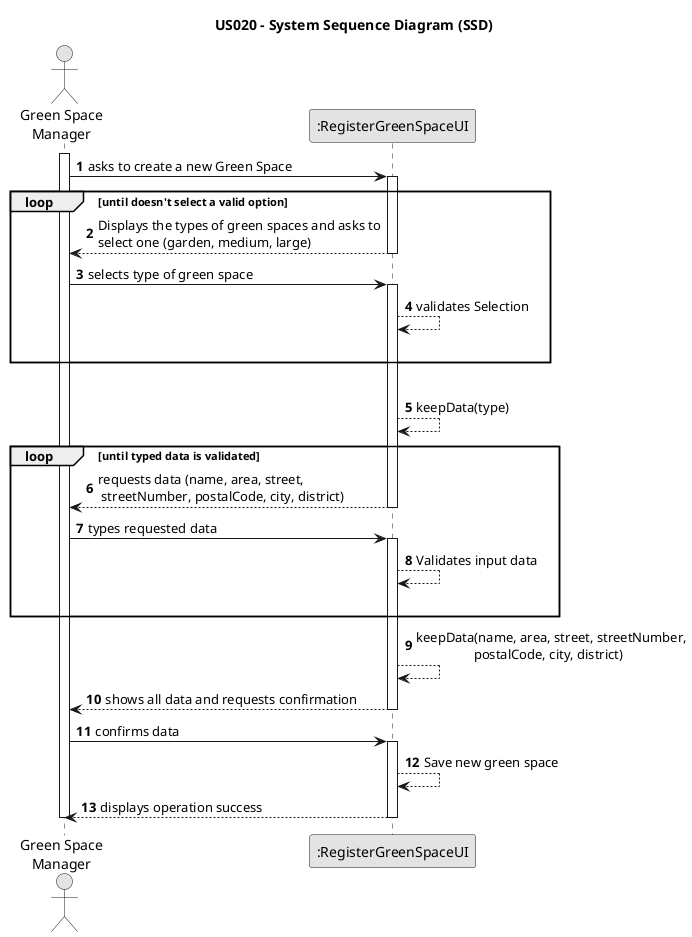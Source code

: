 @startuml
skinparam monochrome true
skinparam packageStyle rectangle
skinparam shadowing false

title US020 - System Sequence Diagram (SSD)

autonumber

actor "Green Space\nManager" as GSM
participant ":RegisterGreenSpaceUI" as UI

activate GSM

    GSM -> UI : asks to create a new Green Space
    activate UI

    loop until doesn't select a valid option
UI --> GSM : Displays the types of green spaces and asks to\nselect one (garden, medium, large)
    deactivate UI

    GSM -> UI : selects type of green space
    activate UI
    UI --> UI: validates Selection
                    |||
                    end
                    |||
        UI --> UI : keepData(type)


loop until typed data is validated
        UI --> GSM : requests data (name, area, street,\n streetNumber, postalCode, city, district)
    deactivate UI

    GSM -> UI : types requested data

    activate UI
    UI --> UI: Validates input data
    |||
end loop
        UI --> UI : keepData(name, area, street, streetNumber,\n                 postalCode, city, district)
        UI --> GSM : shows all data and requests confirmation
    deactivate UI

    GSM -> UI : confirms data
    activate UI

    UI --> UI : Save new green space

        UI --> GSM : displays operation success
        deactivate UI
    deactivate GSM

@enduml